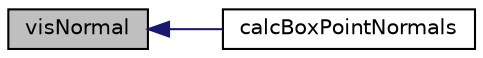 digraph "visNormal"
{
  bgcolor="transparent";
  edge [fontname="Helvetica",fontsize="10",labelfontname="Helvetica",labelfontsize="10"];
  node [fontname="Helvetica",fontsize="10",shape=record];
  rankdir="LR";
  Node1 [label="visNormal",height=0.2,width=0.4,color="black", fillcolor="grey75", style="filled", fontcolor="black"];
  Node1 -> Node2 [dir="back",color="midnightblue",fontsize="10",style="solid",fontname="Helvetica"];
  Node2 [label="calcBoxPointNormals",height=0.2,width=0.4,color="black",URL="$a10993.html#a4ba6200a07a6aab35485561987f60185",tooltip="Calculate point normals on a &#39;box&#39; mesh (all edges aligned with. "];
}
